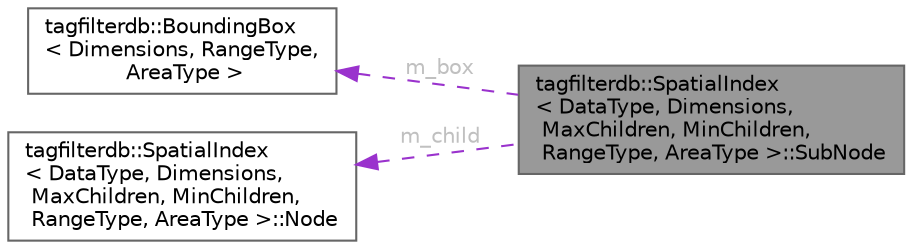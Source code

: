 digraph "tagfilterdb::SpatialIndex&lt; DataType, Dimensions, MaxChildren, MinChildren, RangeType, AreaType &gt;::SubNode"
{
 // LATEX_PDF_SIZE
  bgcolor="transparent";
  edge [fontname=Helvetica,fontsize=10,labelfontname=Helvetica,labelfontsize=10];
  node [fontname=Helvetica,fontsize=10,shape=box,height=0.2,width=0.4];
  rankdir="LR";
  Node1 [id="Node000001",label="tagfilterdb::SpatialIndex\l\< DataType, Dimensions,\l MaxChildren, MinChildren,\l RangeType, AreaType \>::SubNode",height=0.2,width=0.4,color="gray40", fillcolor="grey60", style="filled", fontcolor="black",tooltip="Represents a sub-node in the spatial index."];
  Node2 -> Node1 [id="edge1_Node000001_Node000002",dir="back",color="darkorchid3",style="dashed",tooltip=" ",label=" m_box",fontcolor="grey" ];
  Node2 [id="Node000002",label="tagfilterdb::BoundingBox\l\< Dimensions, RangeType,\l AreaType \>",height=0.2,width=0.4,color="gray40", fillcolor="white", style="filled",URL="$classtagfilterdb_1_1BoundingBox.html",tooltip=" "];
  Node3 -> Node1 [id="edge2_Node000001_Node000003",dir="back",color="darkorchid3",style="dashed",tooltip=" ",label=" m_child",fontcolor="grey" ];
  Node3 [id="Node000003",label="tagfilterdb::SpatialIndex\l\< DataType, Dimensions,\l MaxChildren, MinChildren,\l RangeType, AreaType \>::Node",height=0.2,width=0.4,color="gray40", fillcolor="white", style="filled",URL="$structtagfilterdb_1_1SpatialIndex_1_1Node.html",tooltip="Represents a node in the spatial index tree."];
}
